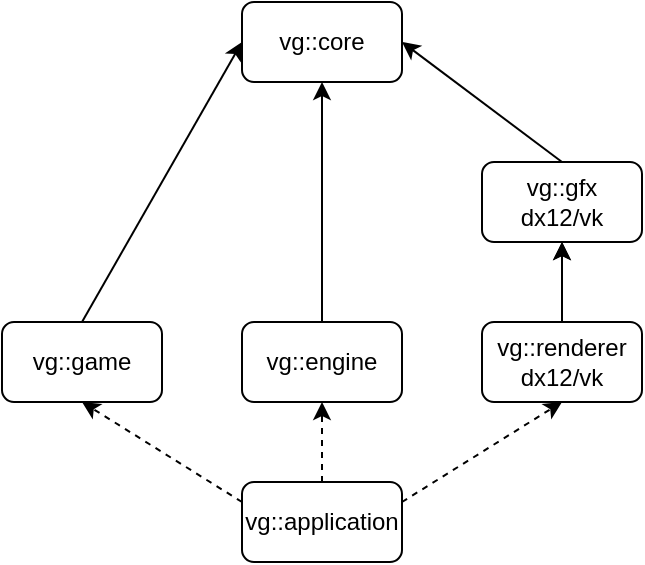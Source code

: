 <mxfile version="21.6.6" type="device">
  <diagram name="Page-1" id="C2fvNBeF9b_SjYD7vvZI">
    <mxGraphModel dx="1434" dy="758" grid="1" gridSize="10" guides="1" tooltips="1" connect="1" arrows="1" fold="1" page="1" pageScale="1" pageWidth="827" pageHeight="1169" math="0" shadow="0">
      <root>
        <mxCell id="0" />
        <mxCell id="1" parent="0" />
        <mxCell id="H8w9ZXxn60HzF5_04Ft8-1" value="vg::core" style="rounded=1;whiteSpace=wrap;html=1;" vertex="1" parent="1">
          <mxGeometry x="200" y="40" width="80" height="40" as="geometry" />
        </mxCell>
        <mxCell id="H8w9ZXxn60HzF5_04Ft8-2" value="vg::engine" style="rounded=1;whiteSpace=wrap;html=1;" vertex="1" parent="1">
          <mxGeometry x="200" y="200" width="80" height="40" as="geometry" />
        </mxCell>
        <mxCell id="H8w9ZXxn60HzF5_04Ft8-3" value="vg::gfx&lt;br&gt;dx12/vk" style="rounded=1;whiteSpace=wrap;html=1;" vertex="1" parent="1">
          <mxGeometry x="320" y="120" width="80" height="40" as="geometry" />
        </mxCell>
        <mxCell id="H8w9ZXxn60HzF5_04Ft8-15" value="" style="edgeStyle=orthogonalEdgeStyle;rounded=0;orthogonalLoop=1;jettySize=auto;html=1;" edge="1" parent="1" source="H8w9ZXxn60HzF5_04Ft8-4" target="H8w9ZXxn60HzF5_04Ft8-3">
          <mxGeometry relative="1" as="geometry" />
        </mxCell>
        <mxCell id="H8w9ZXxn60HzF5_04Ft8-4" value="vg::renderer&lt;br&gt;dx12/vk" style="rounded=1;whiteSpace=wrap;html=1;" vertex="1" parent="1">
          <mxGeometry x="320" y="200" width="80" height="40" as="geometry" />
        </mxCell>
        <mxCell id="H8w9ZXxn60HzF5_04Ft8-5" value="vg::game" style="rounded=1;whiteSpace=wrap;html=1;" vertex="1" parent="1">
          <mxGeometry x="80" y="200" width="80" height="40" as="geometry" />
        </mxCell>
        <mxCell id="H8w9ZXxn60HzF5_04Ft8-11" value="" style="endArrow=classic;html=1;rounded=0;entryX=1;entryY=0.5;entryDx=0;entryDy=0;exitX=0.5;exitY=0;exitDx=0;exitDy=0;" edge="1" parent="1" source="H8w9ZXxn60HzF5_04Ft8-3" target="H8w9ZXxn60HzF5_04Ft8-1">
          <mxGeometry width="50" height="50" relative="1" as="geometry">
            <mxPoint x="390" y="420" as="sourcePoint" />
            <mxPoint x="440" y="370" as="targetPoint" />
          </mxGeometry>
        </mxCell>
        <mxCell id="H8w9ZXxn60HzF5_04Ft8-12" value="" style="endArrow=classic;html=1;rounded=0;entryX=0.5;entryY=1;entryDx=0;entryDy=0;exitX=0.5;exitY=0;exitDx=0;exitDy=0;" edge="1" parent="1" source="H8w9ZXxn60HzF5_04Ft8-2" target="H8w9ZXxn60HzF5_04Ft8-1">
          <mxGeometry width="50" height="50" relative="1" as="geometry">
            <mxPoint x="390" y="420" as="sourcePoint" />
            <mxPoint x="440" y="370" as="targetPoint" />
          </mxGeometry>
        </mxCell>
        <mxCell id="H8w9ZXxn60HzF5_04Ft8-13" value="" style="endArrow=classic;html=1;rounded=0;entryX=0;entryY=0.5;entryDx=0;entryDy=0;exitX=0.5;exitY=0;exitDx=0;exitDy=0;" edge="1" parent="1" source="H8w9ZXxn60HzF5_04Ft8-5" target="H8w9ZXxn60HzF5_04Ft8-1">
          <mxGeometry width="50" height="50" relative="1" as="geometry">
            <mxPoint x="390" y="420" as="sourcePoint" />
            <mxPoint x="440" y="370" as="targetPoint" />
          </mxGeometry>
        </mxCell>
        <mxCell id="H8w9ZXxn60HzF5_04Ft8-14" value="" style="endArrow=classic;html=1;rounded=0;entryX=0.5;entryY=1;entryDx=0;entryDy=0;exitX=0.5;exitY=0;exitDx=0;exitDy=0;" edge="1" parent="1" source="H8w9ZXxn60HzF5_04Ft8-4" target="H8w9ZXxn60HzF5_04Ft8-3">
          <mxGeometry width="50" height="50" relative="1" as="geometry">
            <mxPoint x="360" y="210" as="sourcePoint" />
            <mxPoint x="440" y="370" as="targetPoint" />
          </mxGeometry>
        </mxCell>
        <mxCell id="H8w9ZXxn60HzF5_04Ft8-16" value="vg::application" style="rounded=1;whiteSpace=wrap;html=1;" vertex="1" parent="1">
          <mxGeometry x="200" y="280" width="80" height="40" as="geometry" />
        </mxCell>
        <mxCell id="H8w9ZXxn60HzF5_04Ft8-18" value="" style="endArrow=classic;dashed=1;html=1;rounded=0;entryX=0.5;entryY=1;entryDx=0;entryDy=0;exitX=0;exitY=0.25;exitDx=0;exitDy=0;shadow=0;endFill=1;" edge="1" parent="1" source="H8w9ZXxn60HzF5_04Ft8-16" target="H8w9ZXxn60HzF5_04Ft8-5">
          <mxGeometry width="50" height="50" relative="1" as="geometry">
            <mxPoint x="390" y="420" as="sourcePoint" />
            <mxPoint x="440" y="370" as="targetPoint" />
          </mxGeometry>
        </mxCell>
        <mxCell id="H8w9ZXxn60HzF5_04Ft8-19" value="" style="endArrow=classic;dashed=1;html=1;rounded=0;entryX=0.5;entryY=1;entryDx=0;entryDy=0;exitX=0.5;exitY=0;exitDx=0;exitDy=0;shadow=0;endFill=1;" edge="1" parent="1" source="H8w9ZXxn60HzF5_04Ft8-16" target="H8w9ZXxn60HzF5_04Ft8-2">
          <mxGeometry width="50" height="50" relative="1" as="geometry">
            <mxPoint x="210" y="310" as="sourcePoint" />
            <mxPoint x="130" y="250" as="targetPoint" />
          </mxGeometry>
        </mxCell>
        <mxCell id="H8w9ZXxn60HzF5_04Ft8-20" value="" style="endArrow=classic;dashed=1;html=1;rounded=0;entryX=0.5;entryY=1;entryDx=0;entryDy=0;exitX=1;exitY=0.25;exitDx=0;exitDy=0;shadow=0;endFill=1;" edge="1" parent="1" source="H8w9ZXxn60HzF5_04Ft8-16" target="H8w9ZXxn60HzF5_04Ft8-4">
          <mxGeometry width="50" height="50" relative="1" as="geometry">
            <mxPoint x="250" y="290" as="sourcePoint" />
            <mxPoint x="250" y="250" as="targetPoint" />
          </mxGeometry>
        </mxCell>
      </root>
    </mxGraphModel>
  </diagram>
</mxfile>
